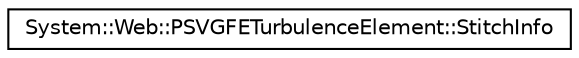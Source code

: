 digraph G
{
  edge [fontname="Helvetica",fontsize="10",labelfontname="Helvetica",labelfontsize="10"];
  node [fontname="Helvetica",fontsize="10",shape=record];
  rankdir="LR";
  Node1 [label="System::Web::PSVGFETurbulenceElement::StitchInfo",height=0.2,width=0.4,color="black", fillcolor="white", style="filled",URL="$struct_system_1_1_web_1_1_p_s_v_g_f_e_turbulence_element_1_1_stitch_info.html"];
}
